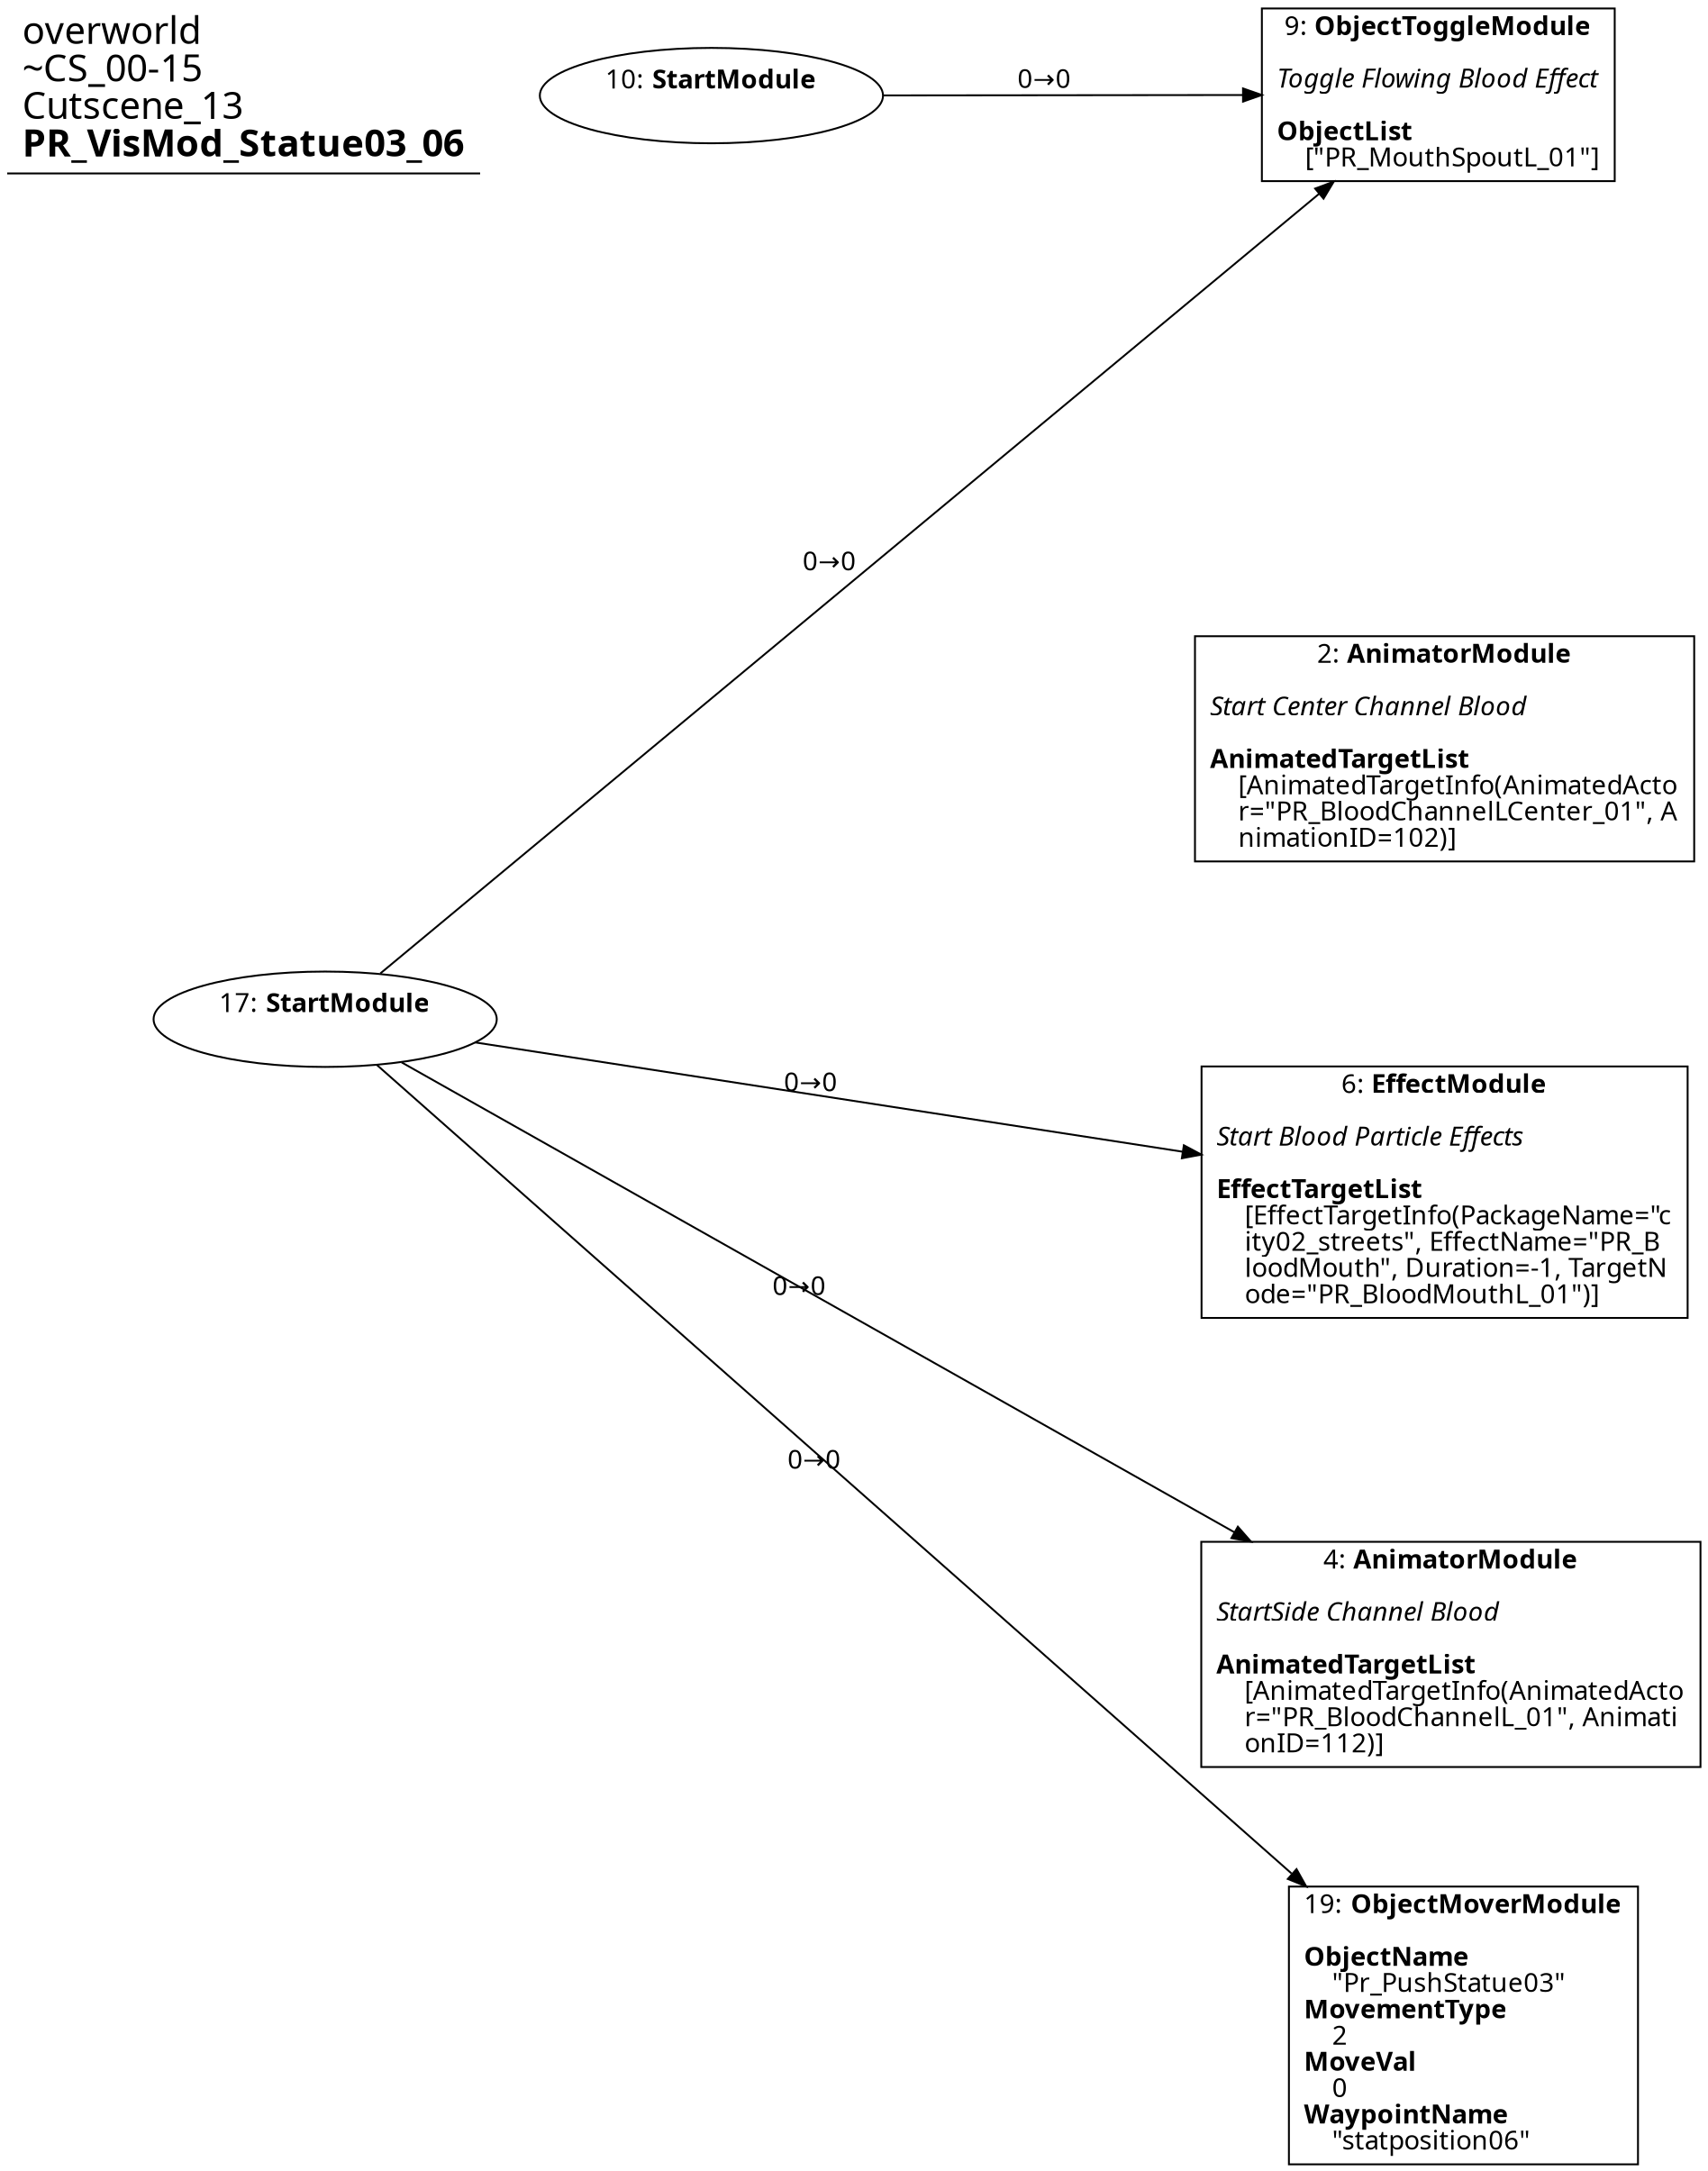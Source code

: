 digraph {
    layout = fdp;
    overlap = prism;
    sep = "+16";
    splines = spline;

    node [ shape = box ];

    graph [ fontname = "Segoe UI" ];
    node [ fontname = "Segoe UI" ];
    edge [ fontname = "Segoe UI" ];

    2 [ label = <2: <b>AnimatorModule</b><br/><br/><i>Start Center Channel Blood<br align="left"/></i><br align="left"/><b>AnimatedTargetList</b><br align="left"/>    [AnimatedTargetInfo(AnimatedActo<br align="left"/>    r=&quot;PR_BloodChannelLCenter_01&quot;, A<br align="left"/>    nimationID=102)]<br align="left"/>> ];
    2 [ pos = "0.272,-0.07700001!" ];

    4 [ label = <4: <b>AnimatorModule</b><br/><br/><i>StartSide Channel Blood<br align="left"/></i><br align="left"/><b>AnimatedTargetList</b><br align="left"/>    [AnimatedTargetInfo(AnimatedActo<br align="left"/>    r=&quot;PR_BloodChannelL_01&quot;, Animati<br align="left"/>    onID=112)]<br align="left"/>> ];
    4 [ pos = "0.27400002,-0.365!" ];

    6 [ label = <6: <b>EffectModule</b><br/><br/><i>Start Blood Particle Effects<br align="left"/></i><br align="left"/><b>EffectTargetList</b><br align="left"/>    [EffectTargetInfo(PackageName=&quot;c<br align="left"/>    ity02_streets&quot;, EffectName=&quot;PR_B<br align="left"/>    loodMouth&quot;, Duration=-1, TargetN<br align="left"/>    ode=&quot;PR_BloodMouthL_01&quot;)]<br align="left"/>> ];
    6 [ pos = "0.272,-0.21800001!" ];

    9 [ label = <9: <b>ObjectToggleModule</b><br/><br/><i>Toggle Flowing Blood Effect<br align="left"/></i><br align="left"/><b>ObjectList</b><br align="left"/>    [&quot;PR_MouthSpoutL_01&quot;]<br align="left"/>> ];
    9 [ pos = "0.27,0.13100001!" ];

    10 [ label = <10: <b>StartModule</b><br/><br/>> ];
    10 [ shape = oval ]
    10 [ pos = "0.014,0.13100001!" ];
    10 -> 9 [ label = "0→0" ];

    17 [ label = <17: <b>StartModule</b><br/><br/>> ];
    17 [ shape = oval ]
    17 [ pos = "-0.08400001,-0.163!" ];
    17 -> 9 [ label = "0→0" ];
    17 -> 4 [ label = "0→0" ];
    17 -> 6 [ label = "0→0" ];
    17 -> 19 [ label = "0→0" ];

    19 [ label = <19: <b>ObjectMoverModule</b><br/><br/><b>ObjectName</b><br align="left"/>    &quot;Pr_PushStatue03&quot;<br align="left"/><b>MovementType</b><br align="left"/>    2<br align="left"/><b>MoveVal</b><br align="left"/>    0<br align="left"/><b>WaypointName</b><br align="left"/>    &quot;statposition06&quot;<br align="left"/>> ];
    19 [ pos = "0.27800003,-0.483!" ];

    title [ pos = "-0.085,0.132!" ];
    title [ shape = underline ];
    title [ label = <<font point-size="20">overworld<br align="left"/>~CS_00-15<br align="left"/>Cutscene_13<br align="left"/><b>PR_VisMod_Statue03_06</b><br align="left"/></font>> ];
}
